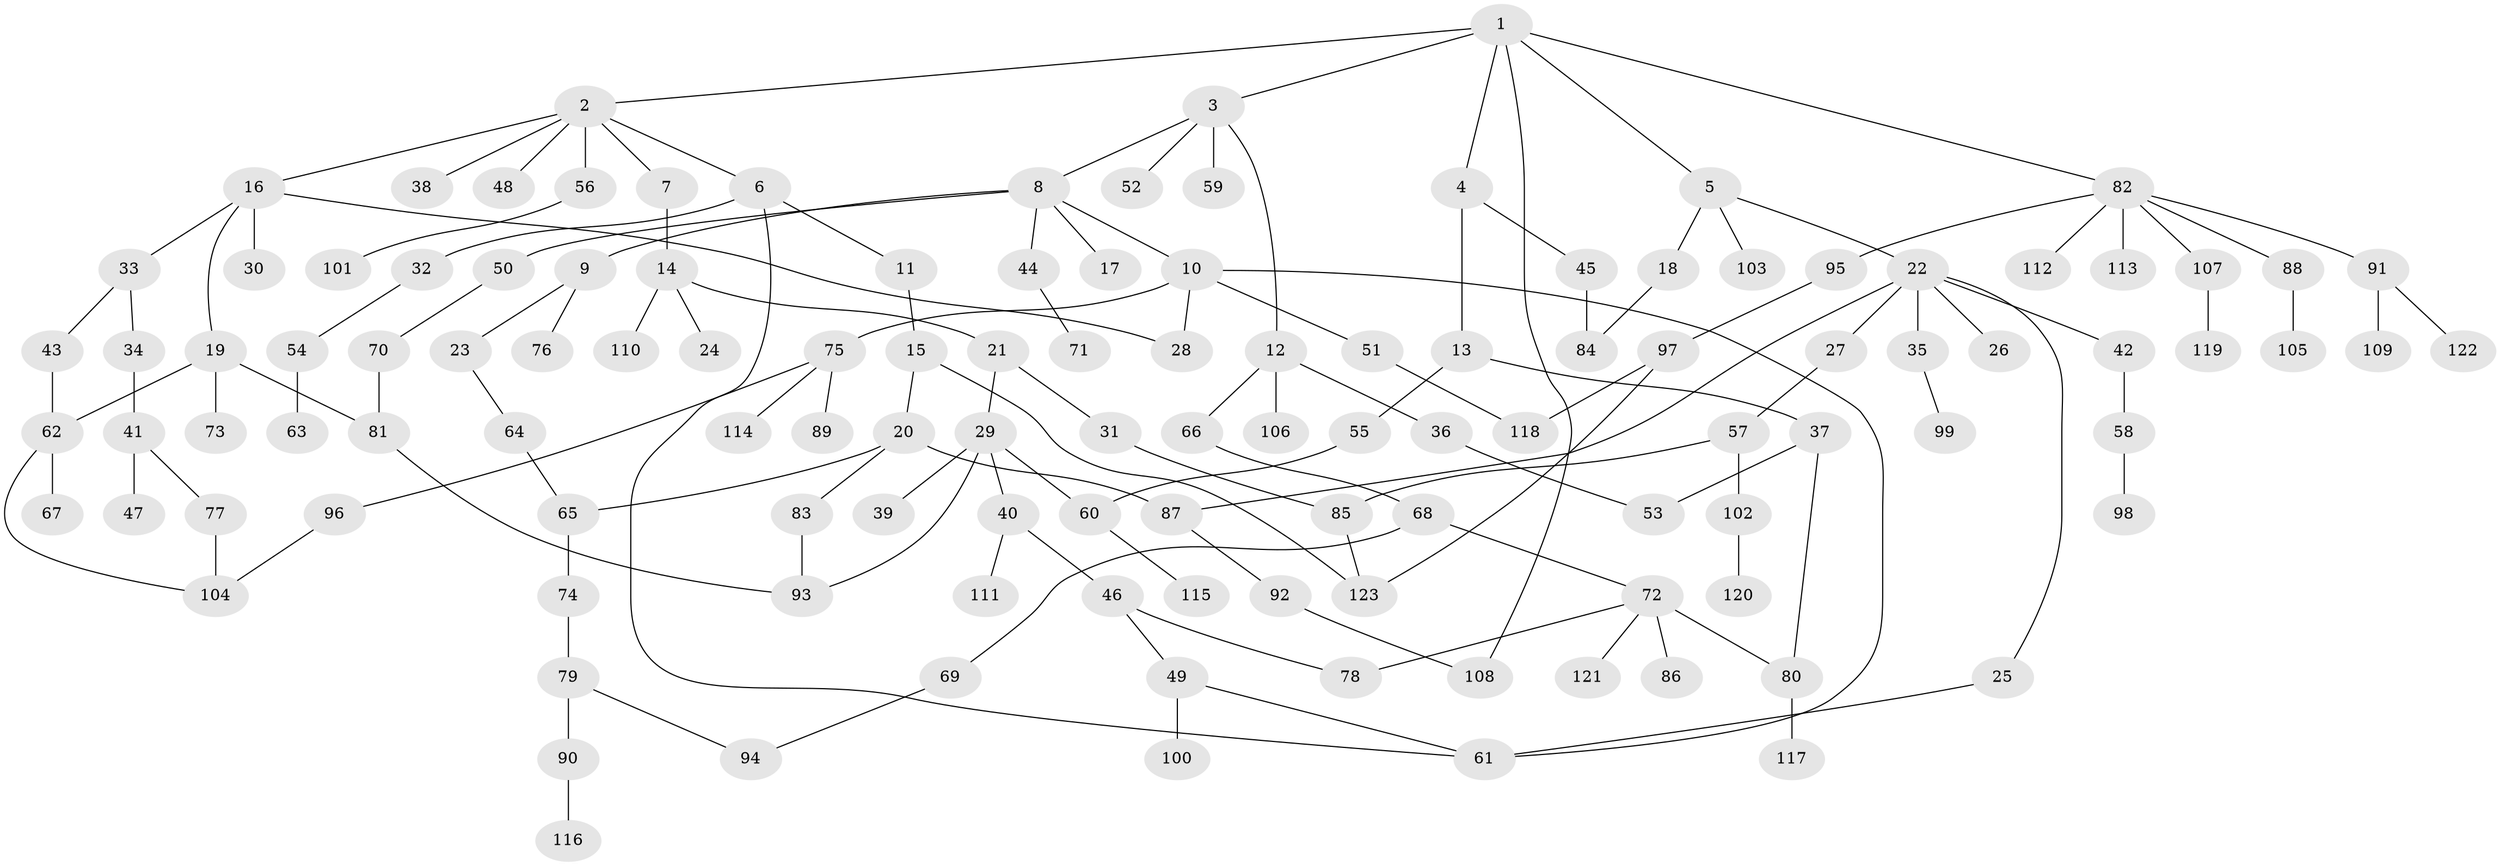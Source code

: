 // coarse degree distribution, {7: 0.05128205128205128, 4: 0.02564102564102564, 3: 0.28205128205128205, 6: 0.05128205128205128, 2: 0.20512820512820512, 5: 0.038461538461538464, 1: 0.34615384615384615}
// Generated by graph-tools (version 1.1) at 2025/51/02/27/25 19:51:37]
// undirected, 123 vertices, 145 edges
graph export_dot {
graph [start="1"]
  node [color=gray90,style=filled];
  1;
  2;
  3;
  4;
  5;
  6;
  7;
  8;
  9;
  10;
  11;
  12;
  13;
  14;
  15;
  16;
  17;
  18;
  19;
  20;
  21;
  22;
  23;
  24;
  25;
  26;
  27;
  28;
  29;
  30;
  31;
  32;
  33;
  34;
  35;
  36;
  37;
  38;
  39;
  40;
  41;
  42;
  43;
  44;
  45;
  46;
  47;
  48;
  49;
  50;
  51;
  52;
  53;
  54;
  55;
  56;
  57;
  58;
  59;
  60;
  61;
  62;
  63;
  64;
  65;
  66;
  67;
  68;
  69;
  70;
  71;
  72;
  73;
  74;
  75;
  76;
  77;
  78;
  79;
  80;
  81;
  82;
  83;
  84;
  85;
  86;
  87;
  88;
  89;
  90;
  91;
  92;
  93;
  94;
  95;
  96;
  97;
  98;
  99;
  100;
  101;
  102;
  103;
  104;
  105;
  106;
  107;
  108;
  109;
  110;
  111;
  112;
  113;
  114;
  115;
  116;
  117;
  118;
  119;
  120;
  121;
  122;
  123;
  1 -- 2;
  1 -- 3;
  1 -- 4;
  1 -- 5;
  1 -- 82;
  1 -- 108;
  2 -- 6;
  2 -- 7;
  2 -- 16;
  2 -- 38;
  2 -- 48;
  2 -- 56;
  3 -- 8;
  3 -- 12;
  3 -- 52;
  3 -- 59;
  4 -- 13;
  4 -- 45;
  5 -- 18;
  5 -- 22;
  5 -- 103;
  6 -- 11;
  6 -- 32;
  6 -- 61;
  7 -- 14;
  8 -- 9;
  8 -- 10;
  8 -- 17;
  8 -- 44;
  8 -- 50;
  9 -- 23;
  9 -- 76;
  10 -- 51;
  10 -- 75;
  10 -- 61;
  10 -- 28;
  11 -- 15;
  12 -- 36;
  12 -- 66;
  12 -- 106;
  13 -- 37;
  13 -- 55;
  14 -- 21;
  14 -- 24;
  14 -- 110;
  15 -- 20;
  15 -- 123;
  16 -- 19;
  16 -- 28;
  16 -- 30;
  16 -- 33;
  18 -- 84;
  19 -- 73;
  19 -- 81;
  19 -- 62;
  20 -- 83;
  20 -- 87;
  20 -- 65;
  21 -- 29;
  21 -- 31;
  22 -- 25;
  22 -- 26;
  22 -- 27;
  22 -- 35;
  22 -- 42;
  22 -- 87;
  23 -- 64;
  25 -- 61;
  27 -- 57;
  29 -- 39;
  29 -- 40;
  29 -- 93;
  29 -- 60;
  31 -- 85;
  32 -- 54;
  33 -- 34;
  33 -- 43;
  34 -- 41;
  35 -- 99;
  36 -- 53;
  37 -- 80;
  37 -- 53;
  40 -- 46;
  40 -- 111;
  41 -- 47;
  41 -- 77;
  42 -- 58;
  43 -- 62;
  44 -- 71;
  45 -- 84;
  46 -- 49;
  46 -- 78;
  49 -- 100;
  49 -- 61;
  50 -- 70;
  51 -- 118;
  54 -- 63;
  55 -- 60;
  56 -- 101;
  57 -- 102;
  57 -- 85;
  58 -- 98;
  60 -- 115;
  62 -- 67;
  62 -- 104;
  64 -- 65;
  65 -- 74;
  66 -- 68;
  68 -- 69;
  68 -- 72;
  69 -- 94;
  70 -- 81;
  72 -- 86;
  72 -- 121;
  72 -- 80;
  72 -- 78;
  74 -- 79;
  75 -- 89;
  75 -- 96;
  75 -- 114;
  77 -- 104;
  79 -- 90;
  79 -- 94;
  80 -- 117;
  81 -- 93;
  82 -- 88;
  82 -- 91;
  82 -- 95;
  82 -- 107;
  82 -- 112;
  82 -- 113;
  83 -- 93;
  85 -- 123;
  87 -- 92;
  88 -- 105;
  90 -- 116;
  91 -- 109;
  91 -- 122;
  92 -- 108;
  95 -- 97;
  96 -- 104;
  97 -- 118;
  97 -- 123;
  102 -- 120;
  107 -- 119;
}
